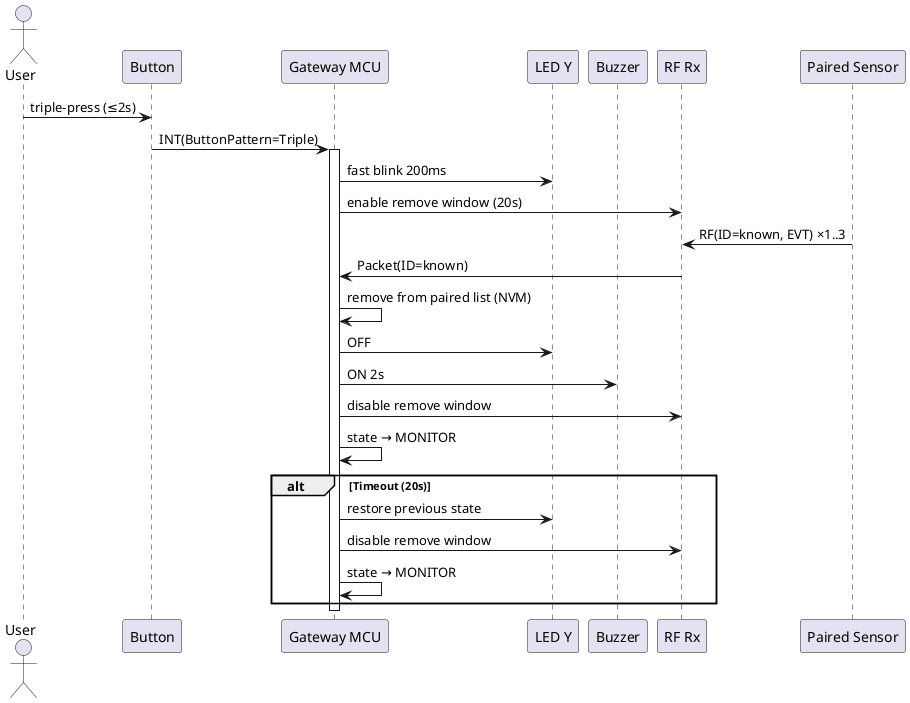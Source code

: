 @startuml Sequence: Remove a Sensor
skinparam defaultFontName Monospace
actor User
participant Button as BTN
participant "Gateway MCU" as MCU
participant "LED Y" as LEDY
participant Buzzer
participant "RF Rx" as RFRX
participant "Paired Sensor" as SENS


User -> BTN : triple-press (≤2s)
BTN -> MCU : INT(ButtonPattern=Triple)
activate MCU
MCU -> LEDY : fast blink 200ms
MCU -> RFRX : enable remove window (20s)


SENS -> RFRX : RF(ID=known, EVT) ×1..3
RFRX -> MCU : Packet(ID=known)
MCU -> MCU : remove from paired list (NVM)
MCU -> LEDY : OFF
MCU -> Buzzer : ON 2s
MCU -> RFRX : disable remove window
MCU -> MCU : state → MONITOR


alt Timeout (20s)
MCU -> LEDY : restore previous state
MCU -> RFRX : disable remove window
MCU -> MCU : state → MONITOR
end


deactivate MCU
@enduml